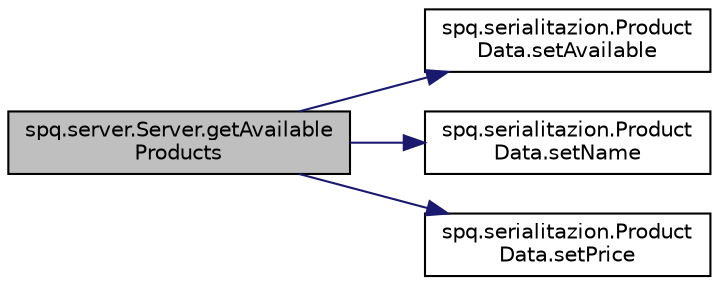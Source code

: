 digraph "spq.server.Server.getAvailableProducts"
{
 // LATEX_PDF_SIZE
  edge [fontname="Helvetica",fontsize="10",labelfontname="Helvetica",labelfontsize="10"];
  node [fontname="Helvetica",fontsize="10",shape=record];
  rankdir="LR";
  Node1 [label="spq.server.Server.getAvailable\lProducts",height=0.2,width=0.4,color="black", fillcolor="grey75", style="filled", fontcolor="black",tooltip="Retrieves a list of available products."];
  Node1 -> Node2 [color="midnightblue",fontsize="10",style="solid",fontname="Helvetica"];
  Node2 [label="spq.serialitazion.Product\lData.setAvailable",height=0.2,width=0.4,color="black", fillcolor="white", style="filled",URL="$classspq_1_1serialitazion_1_1_product_data.html#ace8001d1faaaa5c70f28c2b653e4137c",tooltip=" "];
  Node1 -> Node3 [color="midnightblue",fontsize="10",style="solid",fontname="Helvetica"];
  Node3 [label="spq.serialitazion.Product\lData.setName",height=0.2,width=0.4,color="black", fillcolor="white", style="filled",URL="$classspq_1_1serialitazion_1_1_product_data.html#a8ae32dcb0739d36e3f9cc13daa1b36c3",tooltip=" "];
  Node1 -> Node4 [color="midnightblue",fontsize="10",style="solid",fontname="Helvetica"];
  Node4 [label="spq.serialitazion.Product\lData.setPrice",height=0.2,width=0.4,color="black", fillcolor="white", style="filled",URL="$classspq_1_1serialitazion_1_1_product_data.html#af48c2ecfbe988dc387e2a5b16edfb071",tooltip=" "];
}
